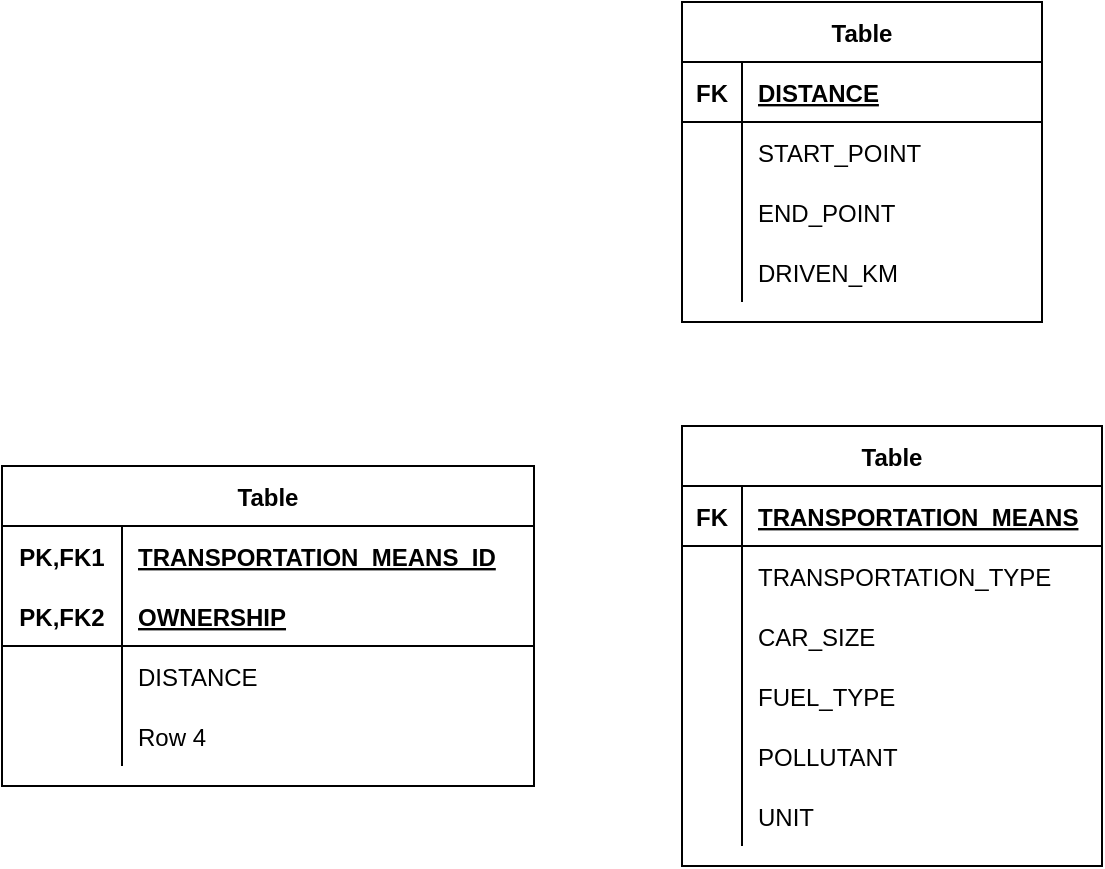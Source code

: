 <mxfile version="14.1.9" type="github"><diagram id="Vos4jx1oz6BSM90K1r5W" name="Page-1"><mxGraphModel dx="2062" dy="1122" grid="1" gridSize="10" guides="1" tooltips="1" connect="1" arrows="1" fold="1" page="1" pageScale="1" pageWidth="827" pageHeight="1169" math="0" shadow="0"><root><mxCell id="0"/><mxCell id="1" parent="0"/><mxCell id="poeeWJEj2P3TjERnGRQn-65" value="Table" style="shape=table;startSize=30;container=1;collapsible=1;childLayout=tableLayout;fixedRows=1;rowLines=0;fontStyle=1;align=center;resizeLast=1;" vertex="1" parent="1"><mxGeometry x="570" y="78" width="180" height="160" as="geometry"/></mxCell><mxCell id="poeeWJEj2P3TjERnGRQn-66" value="" style="shape=partialRectangle;collapsible=0;dropTarget=0;pointerEvents=0;fillColor=none;top=0;left=0;bottom=1;right=0;points=[[0,0.5],[1,0.5]];portConstraint=eastwest;" vertex="1" parent="poeeWJEj2P3TjERnGRQn-65"><mxGeometry y="30" width="180" height="30" as="geometry"/></mxCell><mxCell id="poeeWJEj2P3TjERnGRQn-67" value="FK" style="shape=partialRectangle;connectable=0;fillColor=none;top=0;left=0;bottom=0;right=0;fontStyle=1;overflow=hidden;" vertex="1" parent="poeeWJEj2P3TjERnGRQn-66"><mxGeometry width="30" height="30" as="geometry"/></mxCell><mxCell id="poeeWJEj2P3TjERnGRQn-68" value="DISTANCE" style="shape=partialRectangle;connectable=0;fillColor=none;top=0;left=0;bottom=0;right=0;align=left;spacingLeft=6;fontStyle=5;overflow=hidden;" vertex="1" parent="poeeWJEj2P3TjERnGRQn-66"><mxGeometry x="30" width="150" height="30" as="geometry"/></mxCell><mxCell id="poeeWJEj2P3TjERnGRQn-69" value="" style="shape=partialRectangle;collapsible=0;dropTarget=0;pointerEvents=0;fillColor=none;top=0;left=0;bottom=0;right=0;points=[[0,0.5],[1,0.5]];portConstraint=eastwest;" vertex="1" parent="poeeWJEj2P3TjERnGRQn-65"><mxGeometry y="60" width="180" height="30" as="geometry"/></mxCell><mxCell id="poeeWJEj2P3TjERnGRQn-70" value="" style="shape=partialRectangle;connectable=0;fillColor=none;top=0;left=0;bottom=0;right=0;editable=1;overflow=hidden;" vertex="1" parent="poeeWJEj2P3TjERnGRQn-69"><mxGeometry width="30" height="30" as="geometry"/></mxCell><mxCell id="poeeWJEj2P3TjERnGRQn-71" value="START_POINT" style="shape=partialRectangle;connectable=0;fillColor=none;top=0;left=0;bottom=0;right=0;align=left;spacingLeft=6;overflow=hidden;" vertex="1" parent="poeeWJEj2P3TjERnGRQn-69"><mxGeometry x="30" width="150" height="30" as="geometry"/></mxCell><mxCell id="poeeWJEj2P3TjERnGRQn-72" value="" style="shape=partialRectangle;collapsible=0;dropTarget=0;pointerEvents=0;fillColor=none;top=0;left=0;bottom=0;right=0;points=[[0,0.5],[1,0.5]];portConstraint=eastwest;" vertex="1" parent="poeeWJEj2P3TjERnGRQn-65"><mxGeometry y="90" width="180" height="30" as="geometry"/></mxCell><mxCell id="poeeWJEj2P3TjERnGRQn-73" value="" style="shape=partialRectangle;connectable=0;fillColor=none;top=0;left=0;bottom=0;right=0;editable=1;overflow=hidden;" vertex="1" parent="poeeWJEj2P3TjERnGRQn-72"><mxGeometry width="30" height="30" as="geometry"/></mxCell><mxCell id="poeeWJEj2P3TjERnGRQn-74" value="END_POINT" style="shape=partialRectangle;connectable=0;fillColor=none;top=0;left=0;bottom=0;right=0;align=left;spacingLeft=6;overflow=hidden;" vertex="1" parent="poeeWJEj2P3TjERnGRQn-72"><mxGeometry x="30" width="150" height="30" as="geometry"/></mxCell><mxCell id="poeeWJEj2P3TjERnGRQn-75" value="" style="shape=partialRectangle;collapsible=0;dropTarget=0;pointerEvents=0;fillColor=none;top=0;left=0;bottom=0;right=0;points=[[0,0.5],[1,0.5]];portConstraint=eastwest;" vertex="1" parent="poeeWJEj2P3TjERnGRQn-65"><mxGeometry y="120" width="180" height="30" as="geometry"/></mxCell><mxCell id="poeeWJEj2P3TjERnGRQn-76" value="" style="shape=partialRectangle;connectable=0;fillColor=none;top=0;left=0;bottom=0;right=0;editable=1;overflow=hidden;" vertex="1" parent="poeeWJEj2P3TjERnGRQn-75"><mxGeometry width="30" height="30" as="geometry"/></mxCell><mxCell id="poeeWJEj2P3TjERnGRQn-77" value="DRIVEN_KM" style="shape=partialRectangle;connectable=0;fillColor=none;top=0;left=0;bottom=0;right=0;align=left;spacingLeft=6;overflow=hidden;" vertex="1" parent="poeeWJEj2P3TjERnGRQn-75"><mxGeometry x="30" width="150" height="30" as="geometry"/></mxCell><mxCell id="poeeWJEj2P3TjERnGRQn-78" value="Table" style="shape=table;startSize=30;container=1;collapsible=1;childLayout=tableLayout;fixedRows=1;rowLines=0;fontStyle=1;align=center;resizeLast=1;" vertex="1" parent="1"><mxGeometry x="570" y="290" width="210" height="220" as="geometry"/></mxCell><mxCell id="poeeWJEj2P3TjERnGRQn-79" value="" style="shape=partialRectangle;collapsible=0;dropTarget=0;pointerEvents=0;fillColor=none;top=0;left=0;bottom=1;right=0;points=[[0,0.5],[1,0.5]];portConstraint=eastwest;" vertex="1" parent="poeeWJEj2P3TjERnGRQn-78"><mxGeometry y="30" width="210" height="30" as="geometry"/></mxCell><mxCell id="poeeWJEj2P3TjERnGRQn-80" value="FK" style="shape=partialRectangle;connectable=0;fillColor=none;top=0;left=0;bottom=0;right=0;fontStyle=1;overflow=hidden;" vertex="1" parent="poeeWJEj2P3TjERnGRQn-79"><mxGeometry width="30" height="30" as="geometry"/></mxCell><mxCell id="poeeWJEj2P3TjERnGRQn-81" value="TRANSPORTATION_MEANS" style="shape=partialRectangle;connectable=0;fillColor=none;top=0;left=0;bottom=0;right=0;align=left;spacingLeft=6;fontStyle=5;overflow=hidden;" vertex="1" parent="poeeWJEj2P3TjERnGRQn-79"><mxGeometry x="30" width="180" height="30" as="geometry"/></mxCell><mxCell id="poeeWJEj2P3TjERnGRQn-82" value="" style="shape=partialRectangle;collapsible=0;dropTarget=0;pointerEvents=0;fillColor=none;top=0;left=0;bottom=0;right=0;points=[[0,0.5],[1,0.5]];portConstraint=eastwest;" vertex="1" parent="poeeWJEj2P3TjERnGRQn-78"><mxGeometry y="60" width="210" height="30" as="geometry"/></mxCell><mxCell id="poeeWJEj2P3TjERnGRQn-83" value="" style="shape=partialRectangle;connectable=0;fillColor=none;top=0;left=0;bottom=0;right=0;editable=1;overflow=hidden;" vertex="1" parent="poeeWJEj2P3TjERnGRQn-82"><mxGeometry width="30" height="30" as="geometry"/></mxCell><mxCell id="poeeWJEj2P3TjERnGRQn-84" value="TRANSPORTATION_TYPE" style="shape=partialRectangle;connectable=0;fillColor=none;top=0;left=0;bottom=0;right=0;align=left;spacingLeft=6;overflow=hidden;" vertex="1" parent="poeeWJEj2P3TjERnGRQn-82"><mxGeometry x="30" width="180" height="30" as="geometry"/></mxCell><mxCell id="poeeWJEj2P3TjERnGRQn-85" value="" style="shape=partialRectangle;collapsible=0;dropTarget=0;pointerEvents=0;fillColor=none;top=0;left=0;bottom=0;right=0;points=[[0,0.5],[1,0.5]];portConstraint=eastwest;" vertex="1" parent="poeeWJEj2P3TjERnGRQn-78"><mxGeometry y="90" width="210" height="30" as="geometry"/></mxCell><mxCell id="poeeWJEj2P3TjERnGRQn-86" value="" style="shape=partialRectangle;connectable=0;fillColor=none;top=0;left=0;bottom=0;right=0;editable=1;overflow=hidden;" vertex="1" parent="poeeWJEj2P3TjERnGRQn-85"><mxGeometry width="30" height="30" as="geometry"/></mxCell><mxCell id="poeeWJEj2P3TjERnGRQn-87" value="CAR_SIZE" style="shape=partialRectangle;connectable=0;fillColor=none;top=0;left=0;bottom=0;right=0;align=left;spacingLeft=6;overflow=hidden;" vertex="1" parent="poeeWJEj2P3TjERnGRQn-85"><mxGeometry x="30" width="180" height="30" as="geometry"/></mxCell><mxCell id="poeeWJEj2P3TjERnGRQn-88" value="" style="shape=partialRectangle;collapsible=0;dropTarget=0;pointerEvents=0;fillColor=none;top=0;left=0;bottom=0;right=0;points=[[0,0.5],[1,0.5]];portConstraint=eastwest;" vertex="1" parent="poeeWJEj2P3TjERnGRQn-78"><mxGeometry y="120" width="210" height="30" as="geometry"/></mxCell><mxCell id="poeeWJEj2P3TjERnGRQn-89" value="" style="shape=partialRectangle;connectable=0;fillColor=none;top=0;left=0;bottom=0;right=0;editable=1;overflow=hidden;" vertex="1" parent="poeeWJEj2P3TjERnGRQn-88"><mxGeometry width="30" height="30" as="geometry"/></mxCell><mxCell id="poeeWJEj2P3TjERnGRQn-90" value="FUEL_TYPE" style="shape=partialRectangle;connectable=0;fillColor=none;top=0;left=0;bottom=0;right=0;align=left;spacingLeft=6;overflow=hidden;" vertex="1" parent="poeeWJEj2P3TjERnGRQn-88"><mxGeometry x="30" width="180" height="30" as="geometry"/></mxCell><mxCell id="poeeWJEj2P3TjERnGRQn-91" value="" style="shape=partialRectangle;collapsible=0;dropTarget=0;pointerEvents=0;fillColor=none;top=0;left=0;bottom=0;right=0;points=[[0,0.5],[1,0.5]];portConstraint=eastwest;" vertex="1" parent="poeeWJEj2P3TjERnGRQn-78"><mxGeometry y="150" width="210" height="30" as="geometry"/></mxCell><mxCell id="poeeWJEj2P3TjERnGRQn-92" value="" style="shape=partialRectangle;connectable=0;fillColor=none;top=0;left=0;bottom=0;right=0;editable=1;overflow=hidden;" vertex="1" parent="poeeWJEj2P3TjERnGRQn-91"><mxGeometry width="30" height="30" as="geometry"/></mxCell><mxCell id="poeeWJEj2P3TjERnGRQn-93" value="POLLUTANT" style="shape=partialRectangle;connectable=0;fillColor=none;top=0;left=0;bottom=0;right=0;align=left;spacingLeft=6;overflow=hidden;" vertex="1" parent="poeeWJEj2P3TjERnGRQn-91"><mxGeometry x="30" width="180" height="30" as="geometry"/></mxCell><mxCell id="poeeWJEj2P3TjERnGRQn-97" value="" style="shape=partialRectangle;collapsible=0;dropTarget=0;pointerEvents=0;fillColor=none;top=0;left=0;bottom=0;right=0;points=[[0,0.5],[1,0.5]];portConstraint=eastwest;" vertex="1" parent="poeeWJEj2P3TjERnGRQn-78"><mxGeometry y="180" width="210" height="30" as="geometry"/></mxCell><mxCell id="poeeWJEj2P3TjERnGRQn-98" value="" style="shape=partialRectangle;connectable=0;fillColor=none;top=0;left=0;bottom=0;right=0;editable=1;overflow=hidden;" vertex="1" parent="poeeWJEj2P3TjERnGRQn-97"><mxGeometry width="30" height="30" as="geometry"/></mxCell><mxCell id="poeeWJEj2P3TjERnGRQn-99" value="UNIT" style="shape=partialRectangle;connectable=0;fillColor=none;top=0;left=0;bottom=0;right=0;align=left;spacingLeft=6;overflow=hidden;" vertex="1" parent="poeeWJEj2P3TjERnGRQn-97"><mxGeometry x="30" width="180" height="30" as="geometry"/></mxCell><mxCell id="poeeWJEj2P3TjERnGRQn-104" value="Table" style="shape=table;startSize=30;container=1;collapsible=1;childLayout=tableLayout;fixedRows=1;rowLines=0;fontStyle=1;align=center;resizeLast=1;" vertex="1" parent="1"><mxGeometry x="230" y="310" width="266" height="160" as="geometry"/></mxCell><mxCell id="poeeWJEj2P3TjERnGRQn-105" value="" style="shape=partialRectangle;collapsible=0;dropTarget=0;pointerEvents=0;fillColor=none;top=0;left=0;bottom=0;right=0;points=[[0,0.5],[1,0.5]];portConstraint=eastwest;" vertex="1" parent="poeeWJEj2P3TjERnGRQn-104"><mxGeometry y="30" width="266" height="30" as="geometry"/></mxCell><mxCell id="poeeWJEj2P3TjERnGRQn-106" value="PK,FK1" style="shape=partialRectangle;connectable=0;fillColor=none;top=0;left=0;bottom=0;right=0;fontStyle=1;overflow=hidden;" vertex="1" parent="poeeWJEj2P3TjERnGRQn-105"><mxGeometry width="60" height="30" as="geometry"/></mxCell><mxCell id="poeeWJEj2P3TjERnGRQn-107" value="TRANSPORTATION_MEANS_ID" style="shape=partialRectangle;connectable=0;fillColor=none;top=0;left=0;bottom=0;right=0;align=left;spacingLeft=6;fontStyle=5;overflow=hidden;" vertex="1" parent="poeeWJEj2P3TjERnGRQn-105"><mxGeometry x="60" width="206" height="30" as="geometry"/></mxCell><mxCell id="poeeWJEj2P3TjERnGRQn-108" value="" style="shape=partialRectangle;collapsible=0;dropTarget=0;pointerEvents=0;fillColor=none;top=0;left=0;bottom=1;right=0;points=[[0,0.5],[1,0.5]];portConstraint=eastwest;" vertex="1" parent="poeeWJEj2P3TjERnGRQn-104"><mxGeometry y="60" width="266" height="30" as="geometry"/></mxCell><mxCell id="poeeWJEj2P3TjERnGRQn-109" value="PK,FK2" style="shape=partialRectangle;connectable=0;fillColor=none;top=0;left=0;bottom=0;right=0;fontStyle=1;overflow=hidden;" vertex="1" parent="poeeWJEj2P3TjERnGRQn-108"><mxGeometry width="60" height="30" as="geometry"/></mxCell><mxCell id="poeeWJEj2P3TjERnGRQn-110" value="OWNERSHIP" style="shape=partialRectangle;connectable=0;fillColor=none;top=0;left=0;bottom=0;right=0;align=left;spacingLeft=6;fontStyle=5;overflow=hidden;" vertex="1" parent="poeeWJEj2P3TjERnGRQn-108"><mxGeometry x="60" width="206" height="30" as="geometry"/></mxCell><mxCell id="poeeWJEj2P3TjERnGRQn-111" value="" style="shape=partialRectangle;collapsible=0;dropTarget=0;pointerEvents=0;fillColor=none;top=0;left=0;bottom=0;right=0;points=[[0,0.5],[1,0.5]];portConstraint=eastwest;" vertex="1" parent="poeeWJEj2P3TjERnGRQn-104"><mxGeometry y="90" width="266" height="30" as="geometry"/></mxCell><mxCell id="poeeWJEj2P3TjERnGRQn-112" value="" style="shape=partialRectangle;connectable=0;fillColor=none;top=0;left=0;bottom=0;right=0;editable=1;overflow=hidden;" vertex="1" parent="poeeWJEj2P3TjERnGRQn-111"><mxGeometry width="60" height="30" as="geometry"/></mxCell><mxCell id="poeeWJEj2P3TjERnGRQn-113" value="DISTANCE" style="shape=partialRectangle;connectable=0;fillColor=none;top=0;left=0;bottom=0;right=0;align=left;spacingLeft=6;overflow=hidden;" vertex="1" parent="poeeWJEj2P3TjERnGRQn-111"><mxGeometry x="60" width="206" height="30" as="geometry"/></mxCell><mxCell id="poeeWJEj2P3TjERnGRQn-114" value="" style="shape=partialRectangle;collapsible=0;dropTarget=0;pointerEvents=0;fillColor=none;top=0;left=0;bottom=0;right=0;points=[[0,0.5],[1,0.5]];portConstraint=eastwest;" vertex="1" parent="poeeWJEj2P3TjERnGRQn-104"><mxGeometry y="120" width="266" height="30" as="geometry"/></mxCell><mxCell id="poeeWJEj2P3TjERnGRQn-115" value="" style="shape=partialRectangle;connectable=0;fillColor=none;top=0;left=0;bottom=0;right=0;editable=1;overflow=hidden;" vertex="1" parent="poeeWJEj2P3TjERnGRQn-114"><mxGeometry width="60" height="30" as="geometry"/></mxCell><mxCell id="poeeWJEj2P3TjERnGRQn-116" value="Row 4" style="shape=partialRectangle;connectable=0;fillColor=none;top=0;left=0;bottom=0;right=0;align=left;spacingLeft=6;overflow=hidden;" vertex="1" parent="poeeWJEj2P3TjERnGRQn-114"><mxGeometry x="60" width="206" height="30" as="geometry"/></mxCell></root></mxGraphModel></diagram></mxfile>